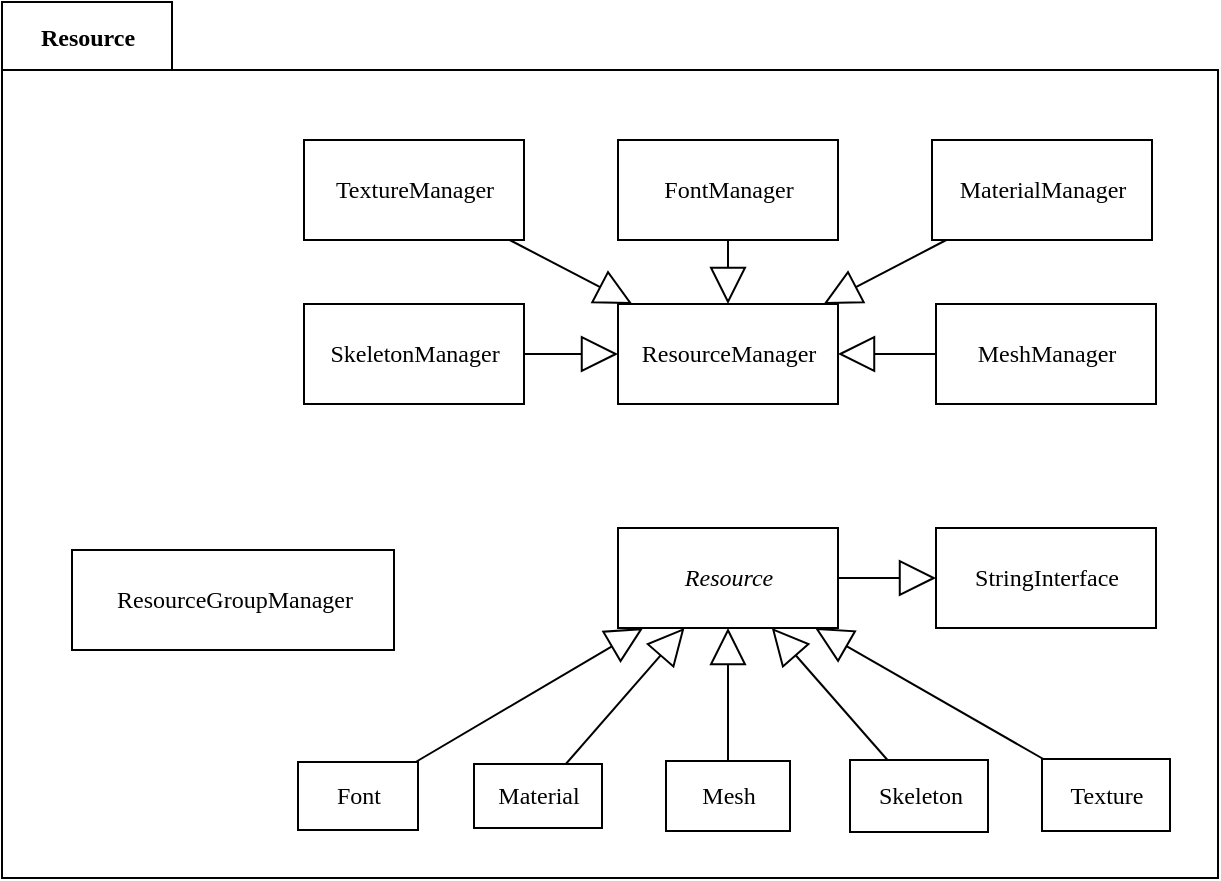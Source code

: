 <mxfile version="14.4.3" type="device" pages="3"><diagram id="6lzCOrkc2HGKpqerQxGM" name="Page-1"><mxGraphModel dx="1038" dy="607" grid="0" gridSize="10" guides="1" tooltips="1" connect="1" arrows="1" fold="1" page="0" pageScale="1" pageWidth="827" pageHeight="1169" math="0" shadow="0"><root><mxCell id="0"/><mxCell id="1" parent="0"/><mxCell id="Qx2WgXHm-MsBfFWNmEOz-1" value="" style="shape=folder;fontStyle=1;spacingTop=10;tabWidth=85;tabHeight=34;tabPosition=left;html=1;fontFamily=Comic Sans MS;" parent="1" vertex="1"><mxGeometry x="110" y="58" width="608" height="438" as="geometry"/></mxCell><mxCell id="Qx2WgXHm-MsBfFWNmEOz-2" value="Resource" style="html=1;fontStyle=2;fontFamily=Comic Sans MS;" parent="1" vertex="1"><mxGeometry x="418" y="321" width="110" height="50" as="geometry"/></mxCell><mxCell id="Qx2WgXHm-MsBfFWNmEOz-3" value="Font" style="html=1;fontFamily=Comic Sans MS;" parent="1" vertex="1"><mxGeometry x="258" y="438" width="60" height="34" as="geometry"/></mxCell><mxCell id="Qx2WgXHm-MsBfFWNmEOz-4" value="Material" style="html=1;fontFamily=Comic Sans MS;" parent="1" vertex="1"><mxGeometry x="346" y="439" width="64" height="32" as="geometry"/></mxCell><mxCell id="Qx2WgXHm-MsBfFWNmEOz-5" value="Mesh" style="html=1;fontFamily=Comic Sans MS;" parent="1" vertex="1"><mxGeometry x="442" y="437.5" width="62" height="35" as="geometry"/></mxCell><mxCell id="Qx2WgXHm-MsBfFWNmEOz-6" value="Skeleton" style="html=1;fontFamily=Comic Sans MS;" parent="1" vertex="1"><mxGeometry x="534" y="437" width="69" height="36" as="geometry"/></mxCell><mxCell id="Qx2WgXHm-MsBfFWNmEOz-7" value="Texture" style="html=1;fontFamily=Comic Sans MS;" parent="1" vertex="1"><mxGeometry x="630" y="436.5" width="64" height="36" as="geometry"/></mxCell><mxCell id="Qx2WgXHm-MsBfFWNmEOz-8" value="" style="endArrow=block;endSize=16;endFill=0;html=1;fontFamily=Comic Sans MS;" parent="1" source="Qx2WgXHm-MsBfFWNmEOz-3" target="Qx2WgXHm-MsBfFWNmEOz-2" edge="1"><mxGeometry width="160" relative="1" as="geometry"><mxPoint x="187" y="333" as="sourcePoint"/><mxPoint x="347" y="333" as="targetPoint"/></mxGeometry></mxCell><mxCell id="Qx2WgXHm-MsBfFWNmEOz-9" value="" style="endArrow=block;endSize=16;endFill=0;html=1;fontFamily=Comic Sans MS;" parent="1" source="Qx2WgXHm-MsBfFWNmEOz-4" target="Qx2WgXHm-MsBfFWNmEOz-2" edge="1"><mxGeometry width="160" relative="1" as="geometry"><mxPoint x="332" y="312" as="sourcePoint"/><mxPoint x="492" y="312" as="targetPoint"/></mxGeometry></mxCell><mxCell id="Qx2WgXHm-MsBfFWNmEOz-10" value="" style="endArrow=block;endSize=16;endFill=0;html=1;fontFamily=Comic Sans MS;" parent="1" source="Qx2WgXHm-MsBfFWNmEOz-5" target="Qx2WgXHm-MsBfFWNmEOz-2" edge="1"><mxGeometry width="160" relative="1" as="geometry"><mxPoint x="332" y="312" as="sourcePoint"/><mxPoint x="492" y="312" as="targetPoint"/></mxGeometry></mxCell><mxCell id="Qx2WgXHm-MsBfFWNmEOz-11" value="" style="endArrow=block;endSize=16;endFill=0;html=1;fontFamily=Comic Sans MS;" parent="1" source="Qx2WgXHm-MsBfFWNmEOz-6" target="Qx2WgXHm-MsBfFWNmEOz-2" edge="1"><mxGeometry width="160" relative="1" as="geometry"><mxPoint x="332" y="312" as="sourcePoint"/><mxPoint x="492" y="312" as="targetPoint"/></mxGeometry></mxCell><mxCell id="Qx2WgXHm-MsBfFWNmEOz-12" value="" style="endArrow=block;endSize=16;endFill=0;html=1;fontFamily=Comic Sans MS;" parent="1" source="Qx2WgXHm-MsBfFWNmEOz-7" target="Qx2WgXHm-MsBfFWNmEOz-2" edge="1"><mxGeometry width="160" relative="1" as="geometry"><mxPoint x="332" y="312" as="sourcePoint"/><mxPoint x="492" y="312" as="targetPoint"/></mxGeometry></mxCell><mxCell id="Qx2WgXHm-MsBfFWNmEOz-13" value="ResourceManager" style="html=1;fontFamily=Comic Sans MS;" parent="1" vertex="1"><mxGeometry x="418" y="209" width="110" height="50" as="geometry"/></mxCell><mxCell id="Qx2WgXHm-MsBfFWNmEOz-14" value="FontManager" style="html=1;fontFamily=Comic Sans MS;" parent="1" vertex="1"><mxGeometry x="418" y="127" width="110" height="50" as="geometry"/></mxCell><mxCell id="Qx2WgXHm-MsBfFWNmEOz-15" value="MaterialManager" style="html=1;fontFamily=Comic Sans MS;" parent="1" vertex="1"><mxGeometry x="575" y="127" width="110" height="50" as="geometry"/></mxCell><mxCell id="Qx2WgXHm-MsBfFWNmEOz-16" value="MeshManager" style="html=1;fontFamily=Comic Sans MS;" parent="1" vertex="1"><mxGeometry x="577" y="209" width="110" height="50" as="geometry"/></mxCell><mxCell id="Qx2WgXHm-MsBfFWNmEOz-17" value="SkeletonManager" style="html=1;fontFamily=Comic Sans MS;" parent="1" vertex="1"><mxGeometry x="261" y="209" width="110" height="50" as="geometry"/></mxCell><mxCell id="Qx2WgXHm-MsBfFWNmEOz-18" value="TextureManager" style="html=1;fontFamily=Comic Sans MS;" parent="1" vertex="1"><mxGeometry x="261" y="127" width="110" height="50" as="geometry"/></mxCell><mxCell id="Qx2WgXHm-MsBfFWNmEOz-19" value="" style="endArrow=block;endSize=16;endFill=0;html=1;fontFamily=Comic Sans MS;" parent="1" source="Qx2WgXHm-MsBfFWNmEOz-18" target="Qx2WgXHm-MsBfFWNmEOz-13" edge="1"><mxGeometry width="160" relative="1" as="geometry"><mxPoint x="174" y="212" as="sourcePoint"/><mxPoint x="334" y="212" as="targetPoint"/></mxGeometry></mxCell><mxCell id="Qx2WgXHm-MsBfFWNmEOz-20" value="" style="endArrow=block;endSize=16;endFill=0;html=1;fontFamily=Comic Sans MS;" parent="1" source="Qx2WgXHm-MsBfFWNmEOz-17" target="Qx2WgXHm-MsBfFWNmEOz-13" edge="1"><mxGeometry width="160" relative="1" as="geometry"><mxPoint x="174" y="212" as="sourcePoint"/><mxPoint x="334" y="212" as="targetPoint"/></mxGeometry></mxCell><mxCell id="Qx2WgXHm-MsBfFWNmEOz-21" value="" style="endArrow=block;endSize=16;endFill=0;html=1;fontFamily=Comic Sans MS;" parent="1" source="Qx2WgXHm-MsBfFWNmEOz-14" target="Qx2WgXHm-MsBfFWNmEOz-13" edge="1"><mxGeometry width="160" relative="1" as="geometry"><mxPoint x="174" y="212" as="sourcePoint"/><mxPoint x="334" y="212" as="targetPoint"/></mxGeometry></mxCell><mxCell id="Qx2WgXHm-MsBfFWNmEOz-22" value="" style="endArrow=block;endSize=16;endFill=0;html=1;fontFamily=Comic Sans MS;" parent="1" source="Qx2WgXHm-MsBfFWNmEOz-15" target="Qx2WgXHm-MsBfFWNmEOz-13" edge="1"><mxGeometry width="160" relative="1" as="geometry"><mxPoint x="174" y="212" as="sourcePoint"/><mxPoint x="334" y="212" as="targetPoint"/></mxGeometry></mxCell><mxCell id="Qx2WgXHm-MsBfFWNmEOz-23" value="" style="endArrow=block;endSize=16;endFill=0;html=1;fontFamily=Comic Sans MS;" parent="1" source="Qx2WgXHm-MsBfFWNmEOz-16" target="Qx2WgXHm-MsBfFWNmEOz-13" edge="1"><mxGeometry width="160" relative="1" as="geometry"><mxPoint x="174" y="212" as="sourcePoint"/><mxPoint x="334" y="212" as="targetPoint"/></mxGeometry></mxCell><mxCell id="Qx2WgXHm-MsBfFWNmEOz-25" value="StringInterface" style="html=1;fontFamily=Comic Sans MS;" parent="1" vertex="1"><mxGeometry x="577" y="321" width="110" height="50" as="geometry"/></mxCell><mxCell id="Qx2WgXHm-MsBfFWNmEOz-26" value="" style="endArrow=block;endSize=16;endFill=0;html=1;fontFamily=Comic Sans MS;" parent="1" source="Qx2WgXHm-MsBfFWNmEOz-2" target="Qx2WgXHm-MsBfFWNmEOz-25" edge="1"><mxGeometry width="160" relative="1" as="geometry"><mxPoint x="174" y="212" as="sourcePoint"/><mxPoint x="334" y="212" as="targetPoint"/></mxGeometry></mxCell><mxCell id="Qx2WgXHm-MsBfFWNmEOz-28" value="Resource" style="text;align=center;fontStyle=1;verticalAlign=middle;spacingLeft=3;spacingRight=3;strokeColor=none;rotatable=0;points=[[0,0.5],[1,0.5]];portConstraint=eastwest;fontFamily=Comic Sans MS;" parent="1" vertex="1"><mxGeometry x="113" y="62" width="80" height="26" as="geometry"/></mxCell><mxCell id="X2i7R3NdhlSJ2cKvwdnW-1" value="ResourceGroupManager" style="html=1;fontFamily=Comic Sans MS;" parent="1" vertex="1"><mxGeometry x="145" y="332" width="161" height="50" as="geometry"/></mxCell></root></mxGraphModel></diagram><diagram id="f8LG0ssYRgsqckm0unne" name="Resource的生命周期"><mxGraphModel dx="1038" dy="607" grid="0" gridSize="10" guides="1" tooltips="1" connect="1" arrows="1" fold="1" page="0" pageScale="1" pageWidth="827" pageHeight="1169" math="0" shadow="0"><root><mxCell id="KnT-G5eN-bv9pDrgC4bN-0"/><mxCell id="KnT-G5eN-bv9pDrgC4bN-1" parent="KnT-G5eN-bv9pDrgC4bN-0"/><mxCell id="KnT-G5eN-bv9pDrgC4bN-2" value="Application" style="shape=umlLifeline;perimeter=lifelinePerimeter;whiteSpace=wrap;html=1;container=1;collapsible=0;recursiveResize=0;outlineConnect=0;fontFamily=Comic Sans MS;" parent="KnT-G5eN-bv9pDrgC4bN-1" vertex="1"><mxGeometry x="121" y="100" width="100" height="767" as="geometry"/></mxCell><mxCell id="KnT-G5eN-bv9pDrgC4bN-3" value="ResourceGroupManager" style="shape=umlLifeline;perimeter=lifelinePerimeter;whiteSpace=wrap;html=1;container=1;collapsible=0;recursiveResize=0;outlineConnect=0;fontFamily=Comic Sans MS;" parent="KnT-G5eN-bv9pDrgC4bN-1" vertex="1"><mxGeometry x="324" y="98" width="158" height="766" as="geometry"/></mxCell><mxCell id="KnT-G5eN-bv9pDrgC4bN-12" value="" style="html=1;points=[];perimeter=orthogonalPerimeter;fontFamily=Comic Sans MS;" parent="KnT-G5eN-bv9pDrgC4bN-3" vertex="1"><mxGeometry x="74" y="253" width="10" height="80" as="geometry"/></mxCell><mxCell id="KnT-G5eN-bv9pDrgC4bN-23" value="" style="html=1;points=[];perimeter=orthogonalPerimeter;fontFamily=Comic Sans MS;" parent="KnT-G5eN-bv9pDrgC4bN-3" vertex="1"><mxGeometry x="74" y="464" width="10" height="30" as="geometry"/></mxCell><mxCell id="KnT-G5eN-bv9pDrgC4bN-33" value="" style="html=1;points=[];perimeter=orthogonalPerimeter;fontFamily=Comic Sans MS;" parent="KnT-G5eN-bv9pDrgC4bN-3" vertex="1"><mxGeometry x="74" y="654" width="10" height="80" as="geometry"/></mxCell><mxCell id="KnT-G5eN-bv9pDrgC4bN-4" value="ResourceManager" style="shape=umlLifeline;perimeter=lifelinePerimeter;whiteSpace=wrap;html=1;container=1;collapsible=0;recursiveResize=0;outlineConnect=0;fontFamily=Comic Sans MS;" parent="KnT-G5eN-bv9pDrgC4bN-1" vertex="1"><mxGeometry x="544" y="98" width="121" height="763" as="geometry"/></mxCell><mxCell id="KnT-G5eN-bv9pDrgC4bN-13" value="" style="html=1;points=[];perimeter=orthogonalPerimeter;fontFamily=Comic Sans MS;" parent="KnT-G5eN-bv9pDrgC4bN-4" vertex="1"><mxGeometry x="55.5" y="253" width="10" height="80" as="geometry"/></mxCell><mxCell id="KnT-G5eN-bv9pDrgC4bN-15" value="create(name,group)" style="html=1;verticalAlign=bottom;endArrow=block;fontFamily=Comic Sans MS;" parent="KnT-G5eN-bv9pDrgC4bN-4" source="KnT-G5eN-bv9pDrgC4bN-13" target="KnT-G5eN-bv9pDrgC4bN-13" edge="1"><mxGeometry x="-0.443" y="6" width="80" relative="1" as="geometry"><mxPoint x="-104" y="214" as="sourcePoint"/><mxPoint x="-24" y="214" as="targetPoint"/><Array as="points"><mxPoint x="148" y="293"/></Array><mxPoint as="offset"/></mxGeometry></mxCell><mxCell id="KnT-G5eN-bv9pDrgC4bN-18" value="" style="html=1;points=[];perimeter=orthogonalPerimeter;fontFamily=Comic Sans MS;" parent="KnT-G5eN-bv9pDrgC4bN-4" vertex="1"><mxGeometry x="55.5" y="375" width="10" height="150" as="geometry"/></mxCell><mxCell id="KnT-G5eN-bv9pDrgC4bN-5" value="Resource" style="shape=umlLifeline;perimeter=lifelinePerimeter;whiteSpace=wrap;html=1;container=1;collapsible=0;recursiveResize=0;outlineConnect=0;fontFamily=Comic Sans MS;" parent="KnT-G5eN-bv9pDrgC4bN-1" vertex="1"><mxGeometry x="707" y="96.5" width="100" height="766.5" as="geometry"/></mxCell><mxCell id="KnT-G5eN-bv9pDrgC4bN-20" value="" style="html=1;points=[];perimeter=orthogonalPerimeter;fontFamily=Comic Sans MS;" parent="KnT-G5eN-bv9pDrgC4bN-5" vertex="1"><mxGeometry x="45" y="396.5" width="10" height="101.5" as="geometry"/></mxCell><mxCell id="KnT-G5eN-bv9pDrgC4bN-22" value="prepare" style="html=1;verticalAlign=bottom;endArrow=block;fontFamily=Comic Sans MS;" parent="KnT-G5eN-bv9pDrgC4bN-5" source="KnT-G5eN-bv9pDrgC4bN-20" target="KnT-G5eN-bv9pDrgC4bN-20" edge="1"><mxGeometry x="-0.32" width="80" relative="1" as="geometry"><mxPoint x="104" y="400.5" as="sourcePoint"/><mxPoint x="184" y="400.5" as="targetPoint"/><Array as="points"><mxPoint x="81" y="426.5"/><mxPoint x="81" y="451"/></Array><mxPoint as="offset"/></mxGeometry></mxCell><mxCell id="KnT-G5eN-bv9pDrgC4bN-6" value="createResourceGroup(group)" style="html=1;verticalAlign=bottom;endArrow=block;fontFamily=Comic Sans MS;" parent="KnT-G5eN-bv9pDrgC4bN-1" source="KnT-G5eN-bv9pDrgC4bN-2" target="KnT-G5eN-bv9pDrgC4bN-3" edge="1"><mxGeometry width="80" relative="1" as="geometry"><mxPoint x="187" y="187" as="sourcePoint"/><mxPoint x="267" y="187" as="targetPoint"/><Array as="points"><mxPoint x="288" y="189"/></Array></mxGeometry></mxCell><mxCell id="KnT-G5eN-bv9pDrgC4bN-7" value="addResourceLocation(loc,type,group)" style="html=1;verticalAlign=bottom;endArrow=block;fontFamily=Comic Sans MS;" parent="KnT-G5eN-bv9pDrgC4bN-1" source="KnT-G5eN-bv9pDrgC4bN-2" target="KnT-G5eN-bv9pDrgC4bN-3" edge="1"><mxGeometry width="80" relative="1" as="geometry"><mxPoint x="245" y="314" as="sourcePoint"/><mxPoint x="325" y="314" as="targetPoint"/><Array as="points"><mxPoint x="288" y="240"/></Array></mxGeometry></mxCell><mxCell id="KnT-G5eN-bv9pDrgC4bN-8" value="addToIndex(file)" style="html=1;verticalAlign=bottom;endArrow=block;fontFamily=Comic Sans MS;" parent="KnT-G5eN-bv9pDrgC4bN-1" edge="1"><mxGeometry x="-0.484" width="80" relative="1" as="geometry"><mxPoint x="402.5" y="256" as="sourcePoint"/><mxPoint x="402.5" y="276" as="targetPoint"/><Array as="points"><mxPoint x="476" y="256"/><mxPoint x="476" y="276"/></Array><mxPoint as="offset"/></mxGeometry></mxCell><mxCell id="KnT-G5eN-bv9pDrgC4bN-9" value="loop" style="shape=umlFrame;whiteSpace=wrap;html=1;width=51;height=24;fontFamily=Comic Sans MS;" parent="KnT-G5eN-bv9pDrgC4bN-1" vertex="1"><mxGeometry x="113" y="209" width="383" height="87" as="geometry"/></mxCell><mxCell id="KnT-G5eN-bv9pDrgC4bN-11" value="initialiseResourceGroup(group)" style="html=1;verticalAlign=bottom;endArrow=block;fontFamily=Comic Sans MS;" parent="KnT-G5eN-bv9pDrgC4bN-1" source="KnT-G5eN-bv9pDrgC4bN-2" target="KnT-G5eN-bv9pDrgC4bN-3" edge="1"><mxGeometry width="80" relative="1" as="geometry"><mxPoint x="440" y="312" as="sourcePoint"/><mxPoint x="520" y="312" as="targetPoint"/><Array as="points"><mxPoint x="286" y="327"/></Array></mxGeometry></mxCell><mxCell id="KnT-G5eN-bv9pDrgC4bN-14" value="parseScript(file)" style="html=1;verticalAlign=bottom;endArrow=block;fontFamily=Comic Sans MS;" parent="KnT-G5eN-bv9pDrgC4bN-1" source="KnT-G5eN-bv9pDrgC4bN-12" target="KnT-G5eN-bv9pDrgC4bN-13" edge="1"><mxGeometry width="80" relative="1" as="geometry"><mxPoint x="440" y="312" as="sourcePoint"/><mxPoint x="520" y="312" as="targetPoint"/><Array as="points"><mxPoint x="518" y="353"/></Array></mxGeometry></mxCell><mxCell id="KnT-G5eN-bv9pDrgC4bN-16" value="&amp;lt;&amp;lt;new&amp;gt;&amp;gt;" style="html=1;verticalAlign=bottom;endArrow=block;fontFamily=Comic Sans MS;" parent="KnT-G5eN-bv9pDrgC4bN-1" source="KnT-G5eN-bv9pDrgC4bN-13" target="KnT-G5eN-bv9pDrgC4bN-5" edge="1"><mxGeometry width="80" relative="1" as="geometry"><mxPoint x="659" y="431" as="sourcePoint"/><mxPoint x="739" y="431" as="targetPoint"/><Array as="points"><mxPoint x="685" y="430"/></Array></mxGeometry></mxCell><mxCell id="KnT-G5eN-bv9pDrgC4bN-17" value="loop" style="shape=umlFrame;whiteSpace=wrap;html=1;fontFamily=Comic Sans MS;" parent="KnT-G5eN-bv9pDrgC4bN-1" vertex="1"><mxGeometry x="530" y="358" width="242" height="83" as="geometry"/></mxCell><mxCell id="KnT-G5eN-bv9pDrgC4bN-19" value="load(name,group)" style="html=1;verticalAlign=bottom;endArrow=block;fontFamily=Comic Sans MS;" parent="KnT-G5eN-bv9pDrgC4bN-1" source="KnT-G5eN-bv9pDrgC4bN-2" target="KnT-G5eN-bv9pDrgC4bN-18" edge="1"><mxGeometry x="-0.48" width="80" relative="1" as="geometry"><mxPoint x="440" y="412" as="sourcePoint"/><mxPoint x="520" y="412" as="targetPoint"/><mxPoint x="1" as="offset"/></mxGeometry></mxCell><mxCell id="KnT-G5eN-bv9pDrgC4bN-21" value="&amp;lt;&amp;lt;new&amp;gt;&amp;gt;" style="html=1;verticalAlign=bottom;endArrow=block;fontFamily=Comic Sans MS;" parent="KnT-G5eN-bv9pDrgC4bN-1" source="KnT-G5eN-bv9pDrgC4bN-18" target="KnT-G5eN-bv9pDrgC4bN-20" edge="1"><mxGeometry width="80" relative="1" as="geometry"><mxPoint x="633" y="510" as="sourcePoint"/><mxPoint x="713" y="510" as="targetPoint"/><Array as="points"><mxPoint x="682" y="495"/></Array></mxGeometry></mxCell><mxCell id="KnT-G5eN-bv9pDrgC4bN-24" value="openResource(name,group)" style="html=1;verticalAlign=bottom;endArrow=block;fontFamily=Comic Sans MS;" parent="KnT-G5eN-bv9pDrgC4bN-1" source="KnT-G5eN-bv9pDrgC4bN-20" target="KnT-G5eN-bv9pDrgC4bN-23" edge="1"><mxGeometry x="0.43" width="80" relative="1" as="geometry"><mxPoint x="517" y="591" as="sourcePoint"/><mxPoint x="597" y="591" as="targetPoint"/><mxPoint as="offset"/></mxGeometry></mxCell><mxCell id="KnT-G5eN-bv9pDrgC4bN-25" value="DataStreamPtr" style="html=1;verticalAlign=bottom;endArrow=open;dashed=1;endSize=8;fontFamily=Comic Sans MS;" parent="KnT-G5eN-bv9pDrgC4bN-1" source="KnT-G5eN-bv9pDrgC4bN-23" target="KnT-G5eN-bv9pDrgC4bN-20" edge="1"><mxGeometry x="-0.5" relative="1" as="geometry"><mxPoint x="520" y="412" as="sourcePoint"/><mxPoint x="440" y="412" as="targetPoint"/><Array as="points"><mxPoint x="581" y="591"/></Array><mxPoint as="offset"/></mxGeometry></mxCell><mxCell id="KnT-G5eN-bv9pDrgC4bN-26" value="ResourcePtr" style="html=1;verticalAlign=bottom;endArrow=open;dashed=1;endSize=8;fontFamily=Comic Sans MS;" parent="KnT-G5eN-bv9pDrgC4bN-1" edge="1"><mxGeometry x="0.499" relative="1" as="geometry"><mxPoint x="599.5" y="621" as="sourcePoint"/><mxPoint x="170.5" y="621" as="targetPoint"/><Array as="points"><mxPoint x="388" y="621"/></Array><mxPoint as="offset"/></mxGeometry></mxCell><mxCell id="KnT-G5eN-bv9pDrgC4bN-28" value="loadResourceGroup(group)" style="html=1;verticalAlign=bottom;endArrow=block;fontFamily=Comic Sans MS;" parent="KnT-G5eN-bv9pDrgC4bN-1" source="KnT-G5eN-bv9pDrgC4bN-2" target="KnT-G5eN-bv9pDrgC4bN-3" edge="1"><mxGeometry width="80" relative="1" as="geometry"><mxPoint x="232" y="689" as="sourcePoint"/><mxPoint x="312" y="689" as="targetPoint"/><Array as="points"><mxPoint x="295" y="664"/></Array></mxGeometry></mxCell><mxCell id="KnT-G5eN-bv9pDrgC4bN-29" value="load" style="html=1;verticalAlign=bottom;endArrow=block;fontFamily=Comic Sans MS;" parent="KnT-G5eN-bv9pDrgC4bN-1" source="KnT-G5eN-bv9pDrgC4bN-3" target="KnT-G5eN-bv9pDrgC4bN-5" edge="1"><mxGeometry x="-0.472" width="80" relative="1" as="geometry"><mxPoint x="468" y="718" as="sourcePoint"/><mxPoint x="548" y="718" as="targetPoint"/><Array as="points"><mxPoint x="587" y="704"/></Array><mxPoint x="1" as="offset"/></mxGeometry></mxCell><mxCell id="KnT-G5eN-bv9pDrgC4bN-31" value="loop" style="shape=umlFrame;whiteSpace=wrap;html=1;fontFamily=Comic Sans MS;" parent="KnT-G5eN-bv9pDrgC4bN-1" vertex="1"><mxGeometry x="333" y="677" width="440" height="44" as="geometry"/></mxCell><mxCell id="KnT-G5eN-bv9pDrgC4bN-32" value="clearResourceGroup(group)" style="html=1;verticalAlign=bottom;endArrow=block;fontFamily=Comic Sans MS;" parent="KnT-G5eN-bv9pDrgC4bN-1" source="KnT-G5eN-bv9pDrgC4bN-2" target="KnT-G5eN-bv9pDrgC4bN-33" edge="1"><mxGeometry width="80" relative="1" as="geometry"><mxPoint x="247" y="823" as="sourcePoint"/><mxPoint x="327" y="823" as="targetPoint"/><Array as="points"><mxPoint x="301" y="753"/></Array></mxGeometry></mxCell><mxCell id="KnT-G5eN-bv9pDrgC4bN-34" value="remove(name)" style="html=1;verticalAlign=bottom;endArrow=block;fontFamily=Comic Sans MS;" parent="KnT-G5eN-bv9pDrgC4bN-1" source="KnT-G5eN-bv9pDrgC4bN-33" target="KnT-G5eN-bv9pDrgC4bN-4" edge="1"><mxGeometry width="80" relative="1" as="geometry"><mxPoint x="460" y="790" as="sourcePoint"/><mxPoint x="540" y="790" as="targetPoint"/><Array as="points"><mxPoint x="502" y="792"/></Array></mxGeometry></mxCell><mxCell id="KnT-G5eN-bv9pDrgC4bN-35" value="&amp;lt;&amp;lt;delete&amp;gt;&amp;gt;" style="html=1;verticalAlign=bottom;endArrow=block;fontFamily=Comic Sans MS;" parent="KnT-G5eN-bv9pDrgC4bN-1" source="KnT-G5eN-bv9pDrgC4bN-4" target="KnT-G5eN-bv9pDrgC4bN-5" edge="1"><mxGeometry width="80" relative="1" as="geometry"><mxPoint x="604" y="652.5" as="sourcePoint"/><mxPoint x="756.5" y="652.5" as="targetPoint"/><Array as="points"><mxPoint x="680" y="814"/></Array></mxGeometry></mxCell><mxCell id="KnT-G5eN-bv9pDrgC4bN-36" value="loop" style="shape=umlFrame;whiteSpace=wrap;html=1;fontFamily=Comic Sans MS;" parent="KnT-G5eN-bv9pDrgC4bN-1" vertex="1"><mxGeometry x="326" y="762" width="450" height="64" as="geometry"/></mxCell></root></mxGraphModel></diagram><diagram id="wKG37GKt0Xy6AhtyFtq3" name="Page-3"><mxGraphModel dx="1038" dy="607" grid="0" gridSize="10" guides="1" tooltips="1" connect="1" arrows="1" fold="1" page="0" pageScale="1" pageWidth="827" pageHeight="1169" math="0" shadow="0"><root><mxCell id="OKpNRpe5jOZl5G2pbQWl-0"/><mxCell id="OKpNRpe5jOZl5G2pbQWl-1" parent="OKpNRpe5jOZl5G2pbQWl-0"/><mxCell id="OKpNRpe5jOZl5G2pbQWl-2" value="undefined" style="strokeWidth=2;html=1;shape=mxgraph.flowchart.start_2;whiteSpace=wrap;fontFamily=Comic Sans MS;" parent="OKpNRpe5jOZl5G2pbQWl-1" vertex="1"><mxGeometry x="156" y="114" width="100" height="100" as="geometry"/></mxCell><mxCell id="OKpNRpe5jOZl5G2pbQWl-3" value="declared" style="strokeWidth=2;html=1;shape=mxgraph.flowchart.start_2;whiteSpace=wrap;fontFamily=Comic Sans MS;" parent="OKpNRpe5jOZl5G2pbQWl-1" vertex="1"><mxGeometry x="451" y="114" width="100" height="100" as="geometry"/></mxCell><mxCell id="OKpNRpe5jOZl5G2pbQWl-4" value="loaded" style="strokeWidth=2;html=1;shape=mxgraph.flowchart.start_2;whiteSpace=wrap;fontFamily=Comic Sans MS;" parent="OKpNRpe5jOZl5G2pbQWl-1" vertex="1"><mxGeometry x="451" y="354" width="100" height="100" as="geometry"/></mxCell><mxCell id="OKpNRpe5jOZl5G2pbQWl-5" value="unloaded" style="strokeWidth=2;html=1;shape=mxgraph.flowchart.start_2;whiteSpace=wrap;fontFamily=Comic Sans MS;" parent="OKpNRpe5jOZl5G2pbQWl-1" vertex="1"><mxGeometry x="156" y="354" width="100" height="100" as="geometry"/></mxCell><mxCell id="OKpNRpe5jOZl5G2pbQWl-7" value="" style="endArrow=open;endFill=1;endSize=12;html=1;fontFamily=Comic Sans MS;" parent="OKpNRpe5jOZl5G2pbQWl-1" source="OKpNRpe5jOZl5G2pbQWl-3" target="OKpNRpe5jOZl5G2pbQWl-5" edge="1"><mxGeometry width="160" relative="1" as="geometry"><mxPoint x="332" y="312" as="sourcePoint"/><mxPoint x="492" y="312" as="targetPoint"/><Array as="points"><mxPoint x="421" y="280"/></Array></mxGeometry></mxCell><mxCell id="OKpNRpe5jOZl5G2pbQWl-8" value="initialiseResourceGroup" style="edgeLabel;html=1;align=center;verticalAlign=middle;resizable=0;points=[];rotation=0;fontFamily=Comic Sans MS;" parent="OKpNRpe5jOZl5G2pbQWl-7" vertex="1" connectable="0"><mxGeometry x="0.11" y="-1" relative="1" as="geometry"><mxPoint x="114.99" y="-80.02" as="offset"/></mxGeometry></mxCell><mxCell id="OKpNRpe5jOZl5G2pbQWl-9" value="" style="endArrow=open;endFill=1;endSize=12;html=1;fontFamily=Comic Sans MS;" parent="OKpNRpe5jOZl5G2pbQWl-1" source="OKpNRpe5jOZl5G2pbQWl-4" target="OKpNRpe5jOZl5G2pbQWl-5" edge="1"><mxGeometry width="160" relative="1" as="geometry"><mxPoint x="332" y="312" as="sourcePoint"/><mxPoint x="492" y="312" as="targetPoint"/></mxGeometry></mxCell><mxCell id="OKpNRpe5jOZl5G2pbQWl-10" value="unloadResourceGroup" style="text;html=1;align=center;verticalAlign=middle;resizable=0;points=[];autosize=1;fontFamily=Comic Sans MS;" parent="OKpNRpe5jOZl5G2pbQWl-1" vertex="1"><mxGeometry x="316" y="386" width="129" height="18" as="geometry"/></mxCell><mxCell id="OKpNRpe5jOZl5G2pbQWl-11" value="" style="endArrow=open;endFill=1;endSize=12;html=1;fontFamily=Comic Sans MS;" parent="OKpNRpe5jOZl5G2pbQWl-1" target="OKpNRpe5jOZl5G2pbQWl-5" edge="1"><mxGeometry width="160" relative="1" as="geometry"><mxPoint x="30" y="404" as="sourcePoint"/><mxPoint x="154" y="413" as="targetPoint"/></mxGeometry></mxCell><mxCell id="OKpNRpe5jOZl5G2pbQWl-12" value="createResource" style="text;html=1;align=center;verticalAlign=middle;resizable=0;points=[];autosize=1;fontFamily=Comic Sans MS;" parent="OKpNRpe5jOZl5G2pbQWl-1" vertex="1"><mxGeometry x="45" y="380" width="98" height="18" as="geometry"/></mxCell><mxCell id="OKpNRpe5jOZl5G2pbQWl-13" value="" style="endArrow=open;endFill=1;endSize=12;html=1;fontFamily=Comic Sans MS;" parent="OKpNRpe5jOZl5G2pbQWl-1" source="OKpNRpe5jOZl5G2pbQWl-5" target="OKpNRpe5jOZl5G2pbQWl-2" edge="1"><mxGeometry width="160" relative="1" as="geometry"><mxPoint x="77" y="164" as="sourcePoint"/><mxPoint x="121" y="166" as="targetPoint"/><Array as="points"><mxPoint x="322" y="260"/></Array></mxGeometry></mxCell><mxCell id="OKpNRpe5jOZl5G2pbQWl-14" value="remove" style="text;html=1;align=center;verticalAlign=middle;resizable=0;points=[];autosize=1;labelBackgroundColor=#ffffff;fontFamily=Comic Sans MS;" parent="OKpNRpe5jOZl5G2pbQWl-1" vertex="1"><mxGeometry x="210" y="220" width="50" height="18" as="geometry"/></mxCell><mxCell id="OKpNRpe5jOZl5G2pbQWl-15" value="" style="endArrow=open;endFill=1;endSize=12;html=1;fontFamily=Comic Sans MS;" parent="OKpNRpe5jOZl5G2pbQWl-1" source="OKpNRpe5jOZl5G2pbQWl-3" target="OKpNRpe5jOZl5G2pbQWl-2" edge="1"><mxGeometry width="160" relative="1" as="geometry"><mxPoint x="209" y="69" as="sourcePoint"/><mxPoint x="204.842" y="114" as="targetPoint"/><Array as="points"><mxPoint x="322" y="260"/></Array></mxGeometry></mxCell><mxCell id="OKpNRpe5jOZl5G2pbQWl-16" value="clearResourceGroup" style="text;html=1;align=center;verticalAlign=middle;resizable=0;points=[];autosize=1;labelBackgroundColor=#ffffff;fontFamily=Comic Sans MS;" parent="OKpNRpe5jOZl5G2pbQWl-1" vertex="1"><mxGeometry x="178" y="240" width="122" height="18" as="geometry"/></mxCell><mxCell id="OKpNRpe5jOZl5G2pbQWl-17" value="" style="endArrow=open;endFill=1;endSize=12;html=1;fontFamily=Comic Sans MS;" parent="OKpNRpe5jOZl5G2pbQWl-1" source="OKpNRpe5jOZl5G2pbQWl-4" target="OKpNRpe5jOZl5G2pbQWl-2" edge="1"><mxGeometry width="160" relative="1" as="geometry"><mxPoint x="332" y="212" as="sourcePoint"/><mxPoint x="492" y="212" as="targetPoint"/></mxGeometry></mxCell><mxCell id="OKpNRpe5jOZl5G2pbQWl-18" value="" style="endArrow=open;endFill=1;endSize=12;html=1;fontFamily=Comic Sans MS;" parent="OKpNRpe5jOZl5G2pbQWl-1" source="OKpNRpe5jOZl5G2pbQWl-2" target="OKpNRpe5jOZl5G2pbQWl-3" edge="1"><mxGeometry width="160" relative="1" as="geometry"><mxPoint x="291" y="192" as="sourcePoint"/><mxPoint x="451" y="192" as="targetPoint"/><Array as="points"><mxPoint x="352" y="191"/></Array></mxGeometry></mxCell><mxCell id="OKpNRpe5jOZl5G2pbQWl-19" value="declareResource" style="text;html=1;align=center;verticalAlign=middle;resizable=0;points=[];autosize=1;fontFamily=Comic Sans MS;" parent="OKpNRpe5jOZl5G2pbQWl-1" vertex="1"><mxGeometry x="303" y="196" width="103" height="18" as="geometry"/></mxCell><mxCell id="OKpNRpe5jOZl5G2pbQWl-21" value="unload" style="text;html=1;align=center;verticalAlign=middle;resizable=0;points=[];autosize=1;fontFamily=Comic Sans MS;" parent="OKpNRpe5jOZl5G2pbQWl-1" vertex="1"><mxGeometry x="399" y="404" width="45" height="18" as="geometry"/></mxCell><mxCell id="OKpNRpe5jOZl5G2pbQWl-22" value="" style="endArrow=open;endFill=1;endSize=12;html=1;fontFamily=Comic Sans MS;" parent="OKpNRpe5jOZl5G2pbQWl-1" source="OKpNRpe5jOZl5G2pbQWl-5" target="OKpNRpe5jOZl5G2pbQWl-4" edge="1"><mxGeometry width="160" relative="1" as="geometry"><mxPoint x="289" y="482" as="sourcePoint"/><mxPoint x="449" y="482" as="targetPoint"/><Array as="points"><mxPoint x="351" y="470"/></Array></mxGeometry></mxCell><mxCell id="OKpNRpe5jOZl5G2pbQWl-23" value="load" style="text;html=1;align=center;verticalAlign=middle;resizable=0;points=[];autosize=1;labelBackgroundColor=#ffffff;fontFamily=Comic Sans MS;" parent="OKpNRpe5jOZl5G2pbQWl-1" vertex="1"><mxGeometry x="274" y="420" width="32" height="18" as="geometry"/></mxCell><mxCell id="OKpNRpe5jOZl5G2pbQWl-24" value="loadResourceGroup" style="text;html=1;align=center;verticalAlign=middle;resizable=0;points=[];autosize=1;labelBackgroundColor=#ffffff;fontFamily=Comic Sans MS;" parent="OKpNRpe5jOZl5G2pbQWl-1" vertex="1"><mxGeometry x="247" y="443" width="116" height="18" as="geometry"/></mxCell></root></mxGraphModel></diagram></mxfile>